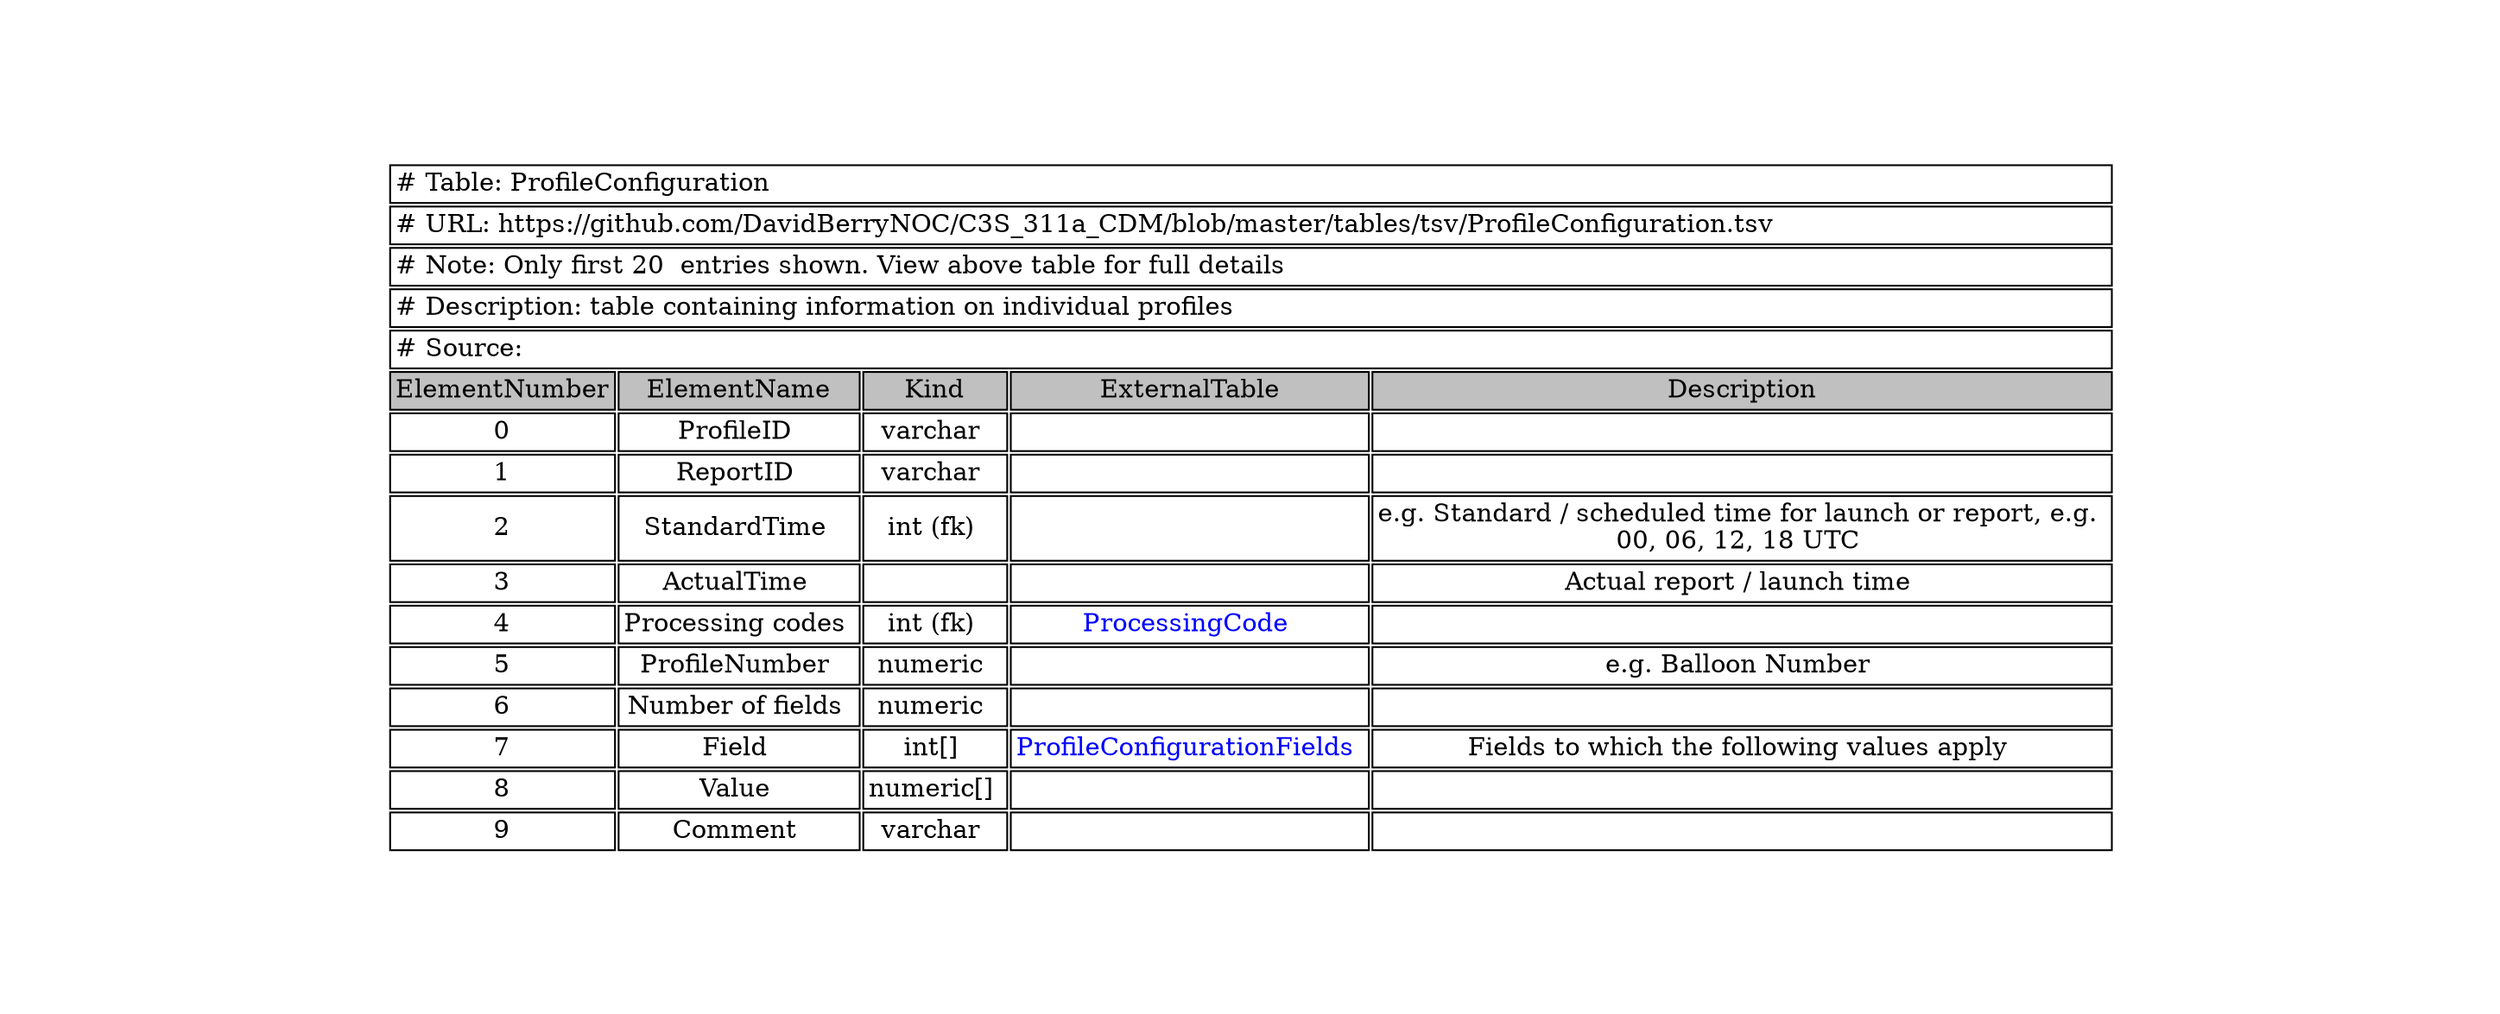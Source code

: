 digraph ProfileConfiguration {
node [color=white]
ProfileConfiguration [label=<<TABLE BORDER="0" CELLBORDER="1" CELLSPACING="2" COLOR="BLACK">
<TR><TD COLSPAN="5" ALIGN="left" PORT="head"># Table: ProfileConfiguration</TD></TR>
<TR><TD COLSPAN="5" ALIGN="left"># URL: https://github.com/DavidBerryNOC/C3S_311a_CDM/blob/master/tables/tsv/ProfileConfiguration.tsv</TD></TR>
<TR><TD COLSPAN="5" ALIGN="left"># Note: Only first 20  entries shown. View above table for full details</TD></TR>
<TR><TD ALIGN="left" COLSPAN="5"># Description: table containing information on individual profiles</TD></TR>
<TR><TD ALIGN="left" COLSPAN="5"># Source:</TD></TR>
<TR><TD BGCOLOR="GRAY">ElementNumber</TD><TD BGCOLOR="GRAY">ElementName</TD><TD BGCOLOR="GRAY">Kind</TD><TD BGCOLOR="GRAY">ExternalTable</TD><TD BGCOLOR="GRAY">Description</TD></TR>
<TR><TD PORT="ProfileIDL">0</TD><TD>ProfileID </TD><TD>varchar </TD><TD></TD><TD PORT="ProfileIDR"></TD></TR>
<TR><TD PORT="ReportIDL">1</TD><TD>ReportID </TD><TD>varchar </TD><TD></TD><TD PORT="ReportIDR"></TD></TR>
<TR><TD PORT="StandardTimeL">2</TD><TD>StandardTime </TD><TD>int (fk) </TD><TD></TD><TD PORT="StandardTimeR">e.g. Standard / scheduled time for launch or report, e.g. <BR/>00, 06, 12, 18 UTC </TD></TR>
<TR><TD PORT="ActualTimeL">3</TD><TD>ActualTime </TD><TD></TD><TD></TD><TD PORT="ActualTimeR">Actual report / launch time </TD></TR>
<TR><TD PORT="Processing codesL">4</TD><TD>Processing codes </TD><TD>int (fk) </TD><TD HREF="https://github.com/DavidBerryNOC/C3S_311a_CDM/blob/master/tables/tsv/ProcessingCode.tsv"><FONT color="blue">ProcessingCode </FONT></TD><TD PORT="Processing codesR"></TD></TR>
<TR><TD PORT="ProfileNumberL">5</TD><TD>ProfileNumber </TD><TD>numeric </TD><TD></TD><TD PORT="ProfileNumberR">e.g. Balloon Number </TD></TR>
<TR><TD PORT="Number of fieldsL">6</TD><TD>Number of fields </TD><TD>numeric </TD><TD></TD><TD PORT="Number of fieldsR"></TD></TR>
<TR><TD PORT="FieldL">7</TD><TD>Field </TD><TD>int[] </TD><TD HREF="https://github.com/DavidBerryNOC/C3S_311a_CDM/blob/master/tables/tsv/ProfileConfigurationFields.tsv"><FONT color="blue">ProfileConfigurationFields </FONT></TD><TD PORT="FieldR">Fields to which the following values apply </TD></TR>
<TR><TD PORT="ValueL">8</TD><TD>Value </TD><TD>numeric[] </TD><TD></TD><TD PORT="ValueR"></TD></TR>
<TR><TD PORT="CommentL">9</TD><TD>Comment </TD><TD>varchar </TD><TD></TD><TD PORT="CommentR"></TD></TR>
</TABLE>>];
}
